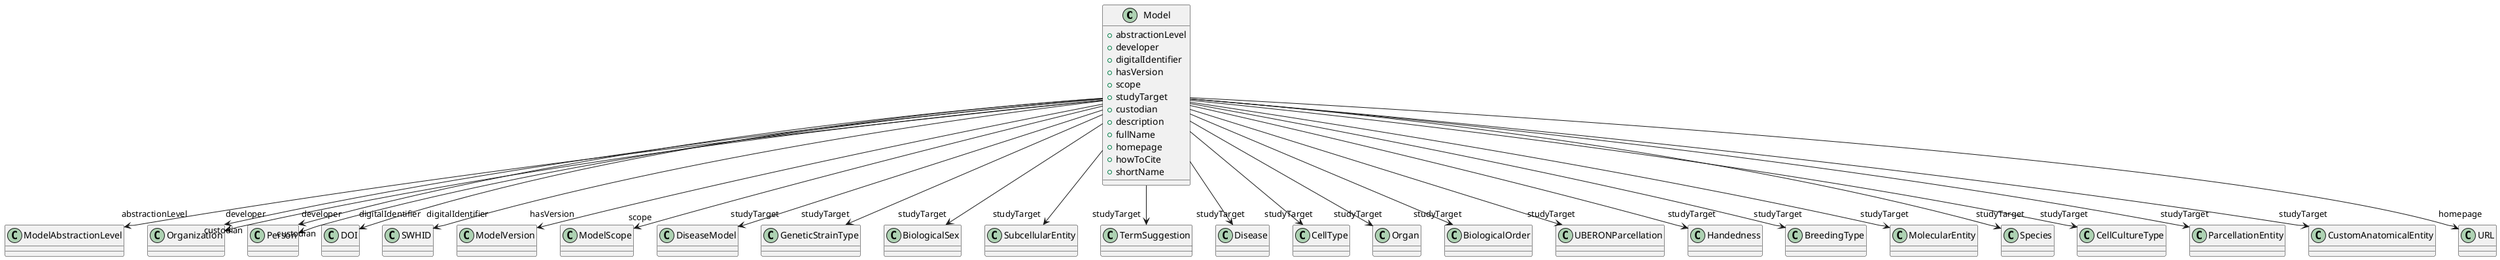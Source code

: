 @startuml
class Model {
+abstractionLevel
+developer
+digitalIdentifier
+hasVersion
+scope
+studyTarget
+custodian
+description
+fullName
+homepage
+howToCite
+shortName

}
Model -d-> "abstractionLevel" ModelAbstractionLevel
Model -d-> "developer" Organization
Model -d-> "developer" Person
Model -d-> "digitalIdentifier" DOI
Model -d-> "digitalIdentifier" SWHID
Model -d-> "hasVersion" ModelVersion
Model -d-> "scope" ModelScope
Model -d-> "studyTarget" DiseaseModel
Model -d-> "studyTarget" GeneticStrainType
Model -d-> "studyTarget" BiologicalSex
Model -d-> "studyTarget" SubcellularEntity
Model -d-> "studyTarget" TermSuggestion
Model -d-> "studyTarget" Disease
Model -d-> "studyTarget" CellType
Model -d-> "studyTarget" Organ
Model -d-> "studyTarget" BiologicalOrder
Model -d-> "studyTarget" UBERONParcellation
Model -d-> "studyTarget" Handedness
Model -d-> "studyTarget" BreedingType
Model -d-> "studyTarget" MolecularEntity
Model -d-> "studyTarget" Species
Model -d-> "studyTarget" CellCultureType
Model -d-> "studyTarget" ParcellationEntity
Model -d-> "studyTarget" CustomAnatomicalEntity
Model -d-> "custodian" Organization
Model -d-> "custodian" Person
Model -d-> "homepage" URL

@enduml